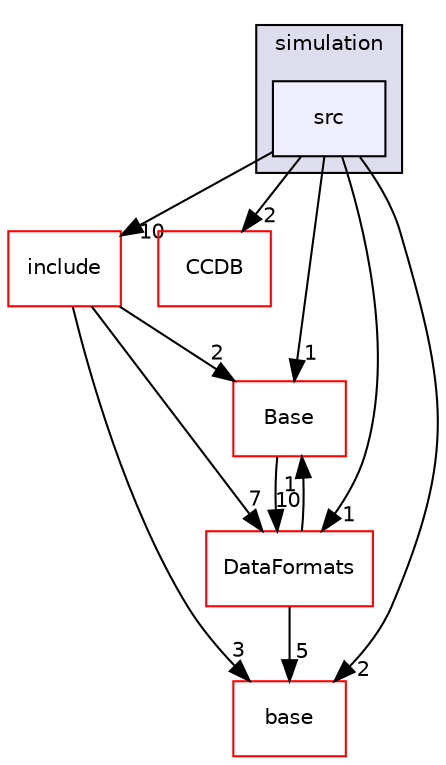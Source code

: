 digraph "/home/travis/build/AliceO2Group/AliceO2/Detectors/ZDC/simulation/src" {
  bgcolor=transparent;
  compound=true
  node [ fontsize="10", fontname="Helvetica"];
  edge [ labelfontsize="10", labelfontname="Helvetica"];
  subgraph clusterdir_42e3a2880e2a7a6dc7f4f0567528a1f9 {
    graph [ bgcolor="#ddddee", pencolor="black", label="simulation" fontname="Helvetica", fontsize="10", URL="dir_42e3a2880e2a7a6dc7f4f0567528a1f9.html"]
  dir_191ec3c3fa67efcf13c1b6bfa78daccb [shape=box, label="src", style="filled", fillcolor="#eeeeff", pencolor="black", URL="dir_191ec3c3fa67efcf13c1b6bfa78daccb.html"];
  }
  dir_8753232d356b54b3d5b7685c17590977 [shape=box label="include" color="red" URL="dir_8753232d356b54b3d5b7685c17590977.html"];
  dir_6af676bf18881990e4083e191d0e63e0 [shape=box label="CCDB" color="red" URL="dir_6af676bf18881990e4083e191d0e63e0.html"];
  dir_37c90836491b695b472bf98d1be8336b [shape=box label="Base" color="red" URL="dir_37c90836491b695b472bf98d1be8336b.html"];
  dir_9a03fde50984971e6d5cd095204aab10 [shape=box label="base" color="red" URL="dir_9a03fde50984971e6d5cd095204aab10.html"];
  dir_2171f7ec022c5423887b07c69b2f5b48 [shape=box label="DataFormats" color="red" URL="dir_2171f7ec022c5423887b07c69b2f5b48.html"];
  dir_8753232d356b54b3d5b7685c17590977->dir_37c90836491b695b472bf98d1be8336b [headlabel="2", labeldistance=1.5 headhref="dir_000188_000276.html"];
  dir_8753232d356b54b3d5b7685c17590977->dir_9a03fde50984971e6d5cd095204aab10 [headlabel="3", labeldistance=1.5 headhref="dir_000188_000173.html"];
  dir_8753232d356b54b3d5b7685c17590977->dir_2171f7ec022c5423887b07c69b2f5b48 [headlabel="7", labeldistance=1.5 headhref="dir_000188_000076.html"];
  dir_37c90836491b695b472bf98d1be8336b->dir_2171f7ec022c5423887b07c69b2f5b48 [headlabel="10", labeldistance=1.5 headhref="dir_000276_000076.html"];
  dir_191ec3c3fa67efcf13c1b6bfa78daccb->dir_8753232d356b54b3d5b7685c17590977 [headlabel="10", labeldistance=1.5 headhref="dir_000327_000188.html"];
  dir_191ec3c3fa67efcf13c1b6bfa78daccb->dir_6af676bf18881990e4083e191d0e63e0 [headlabel="2", labeldistance=1.5 headhref="dir_000327_000019.html"];
  dir_191ec3c3fa67efcf13c1b6bfa78daccb->dir_37c90836491b695b472bf98d1be8336b [headlabel="1", labeldistance=1.5 headhref="dir_000327_000276.html"];
  dir_191ec3c3fa67efcf13c1b6bfa78daccb->dir_9a03fde50984971e6d5cd095204aab10 [headlabel="2", labeldistance=1.5 headhref="dir_000327_000173.html"];
  dir_191ec3c3fa67efcf13c1b6bfa78daccb->dir_2171f7ec022c5423887b07c69b2f5b48 [headlabel="1", labeldistance=1.5 headhref="dir_000327_000076.html"];
  dir_2171f7ec022c5423887b07c69b2f5b48->dir_37c90836491b695b472bf98d1be8336b [headlabel="1", labeldistance=1.5 headhref="dir_000076_000276.html"];
  dir_2171f7ec022c5423887b07c69b2f5b48->dir_9a03fde50984971e6d5cd095204aab10 [headlabel="5", labeldistance=1.5 headhref="dir_000076_000173.html"];
}
